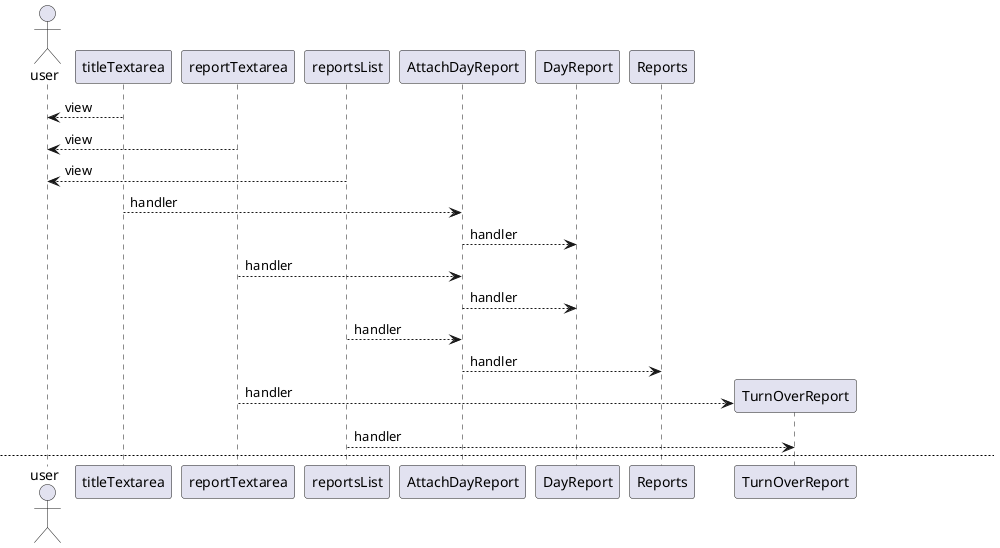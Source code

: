 @startuml Report_SequenceDiagram
actor user
'画面を表示
user <-- titleTextarea : view
user <-- reportTextarea : view
user <-- reportsList : view

'イベントハンドラとUIを結びつける。
AttachDayReport <-- titleTextarea : handler
AttachDayReport --> DayReport : handler
AttachDayReport <-- reportTextarea : handler
AttachDayReport --> DayReport : handler
AttachDayReport <-- reportsList : handler
AttachDayReport --> Reports : handler

create TurnOverReport
TurnOverReport <-- reportTextarea : handler
TurnOverReport <-- reportsList : handler


newpage
'タイトルを編集した。
group write title
    user --> titleTextarea : write
    titleTextarea --> DayReport : update title
    user <-- titleTextarea : view
end

'レポートを編集した。
group write report
    user --> reportTextarea : write
    reportTextarea --> DayReport : update
    user <-- reportTextarea : view
end

'レポートを新規に作成した。
group create new report
    user --> reportTextarea : "ctrl + →"
    reportTextarea --> TurnOverReport : read report
    alt reports list lenght is over
        TurnOverReport --> Reports : create new report
        TurnOverReport --> : reload report
    else not reports list lenght is over 
        TurnOverReport --> : change report to be display
    end
end

'表示するレポートを変更する。
group change report to be display
    alt ctrl + ← or ctrl + →
        user --> reportTextarea : ctrl + ← or ctrl + →
        reportTextarea --> TurnOverReport : read
        TurnOverReport --> : reload report
    end
    alt click reportsList
        user --> reportsList : click
        reportsList--> TurnOverReport : read
        TurnOverReport --> : reload report
    end
end

'レポートの再読み込み
group reload report
        'レポートリストの表示
         --> Reports : reload reports list
        reportsList <-- Reports : view
        user <-- reportsList : view
        'タイトルの表示
         --> DayReport : reload title
        titleTextarea <-- DayReport : view
        user <-- titleTextarea : view
        'レポートの表示
         --> DayReport : reload report
        reportTextarea <-- DayReport : view
        user <-- reportTextarea : view
end

@enduml
